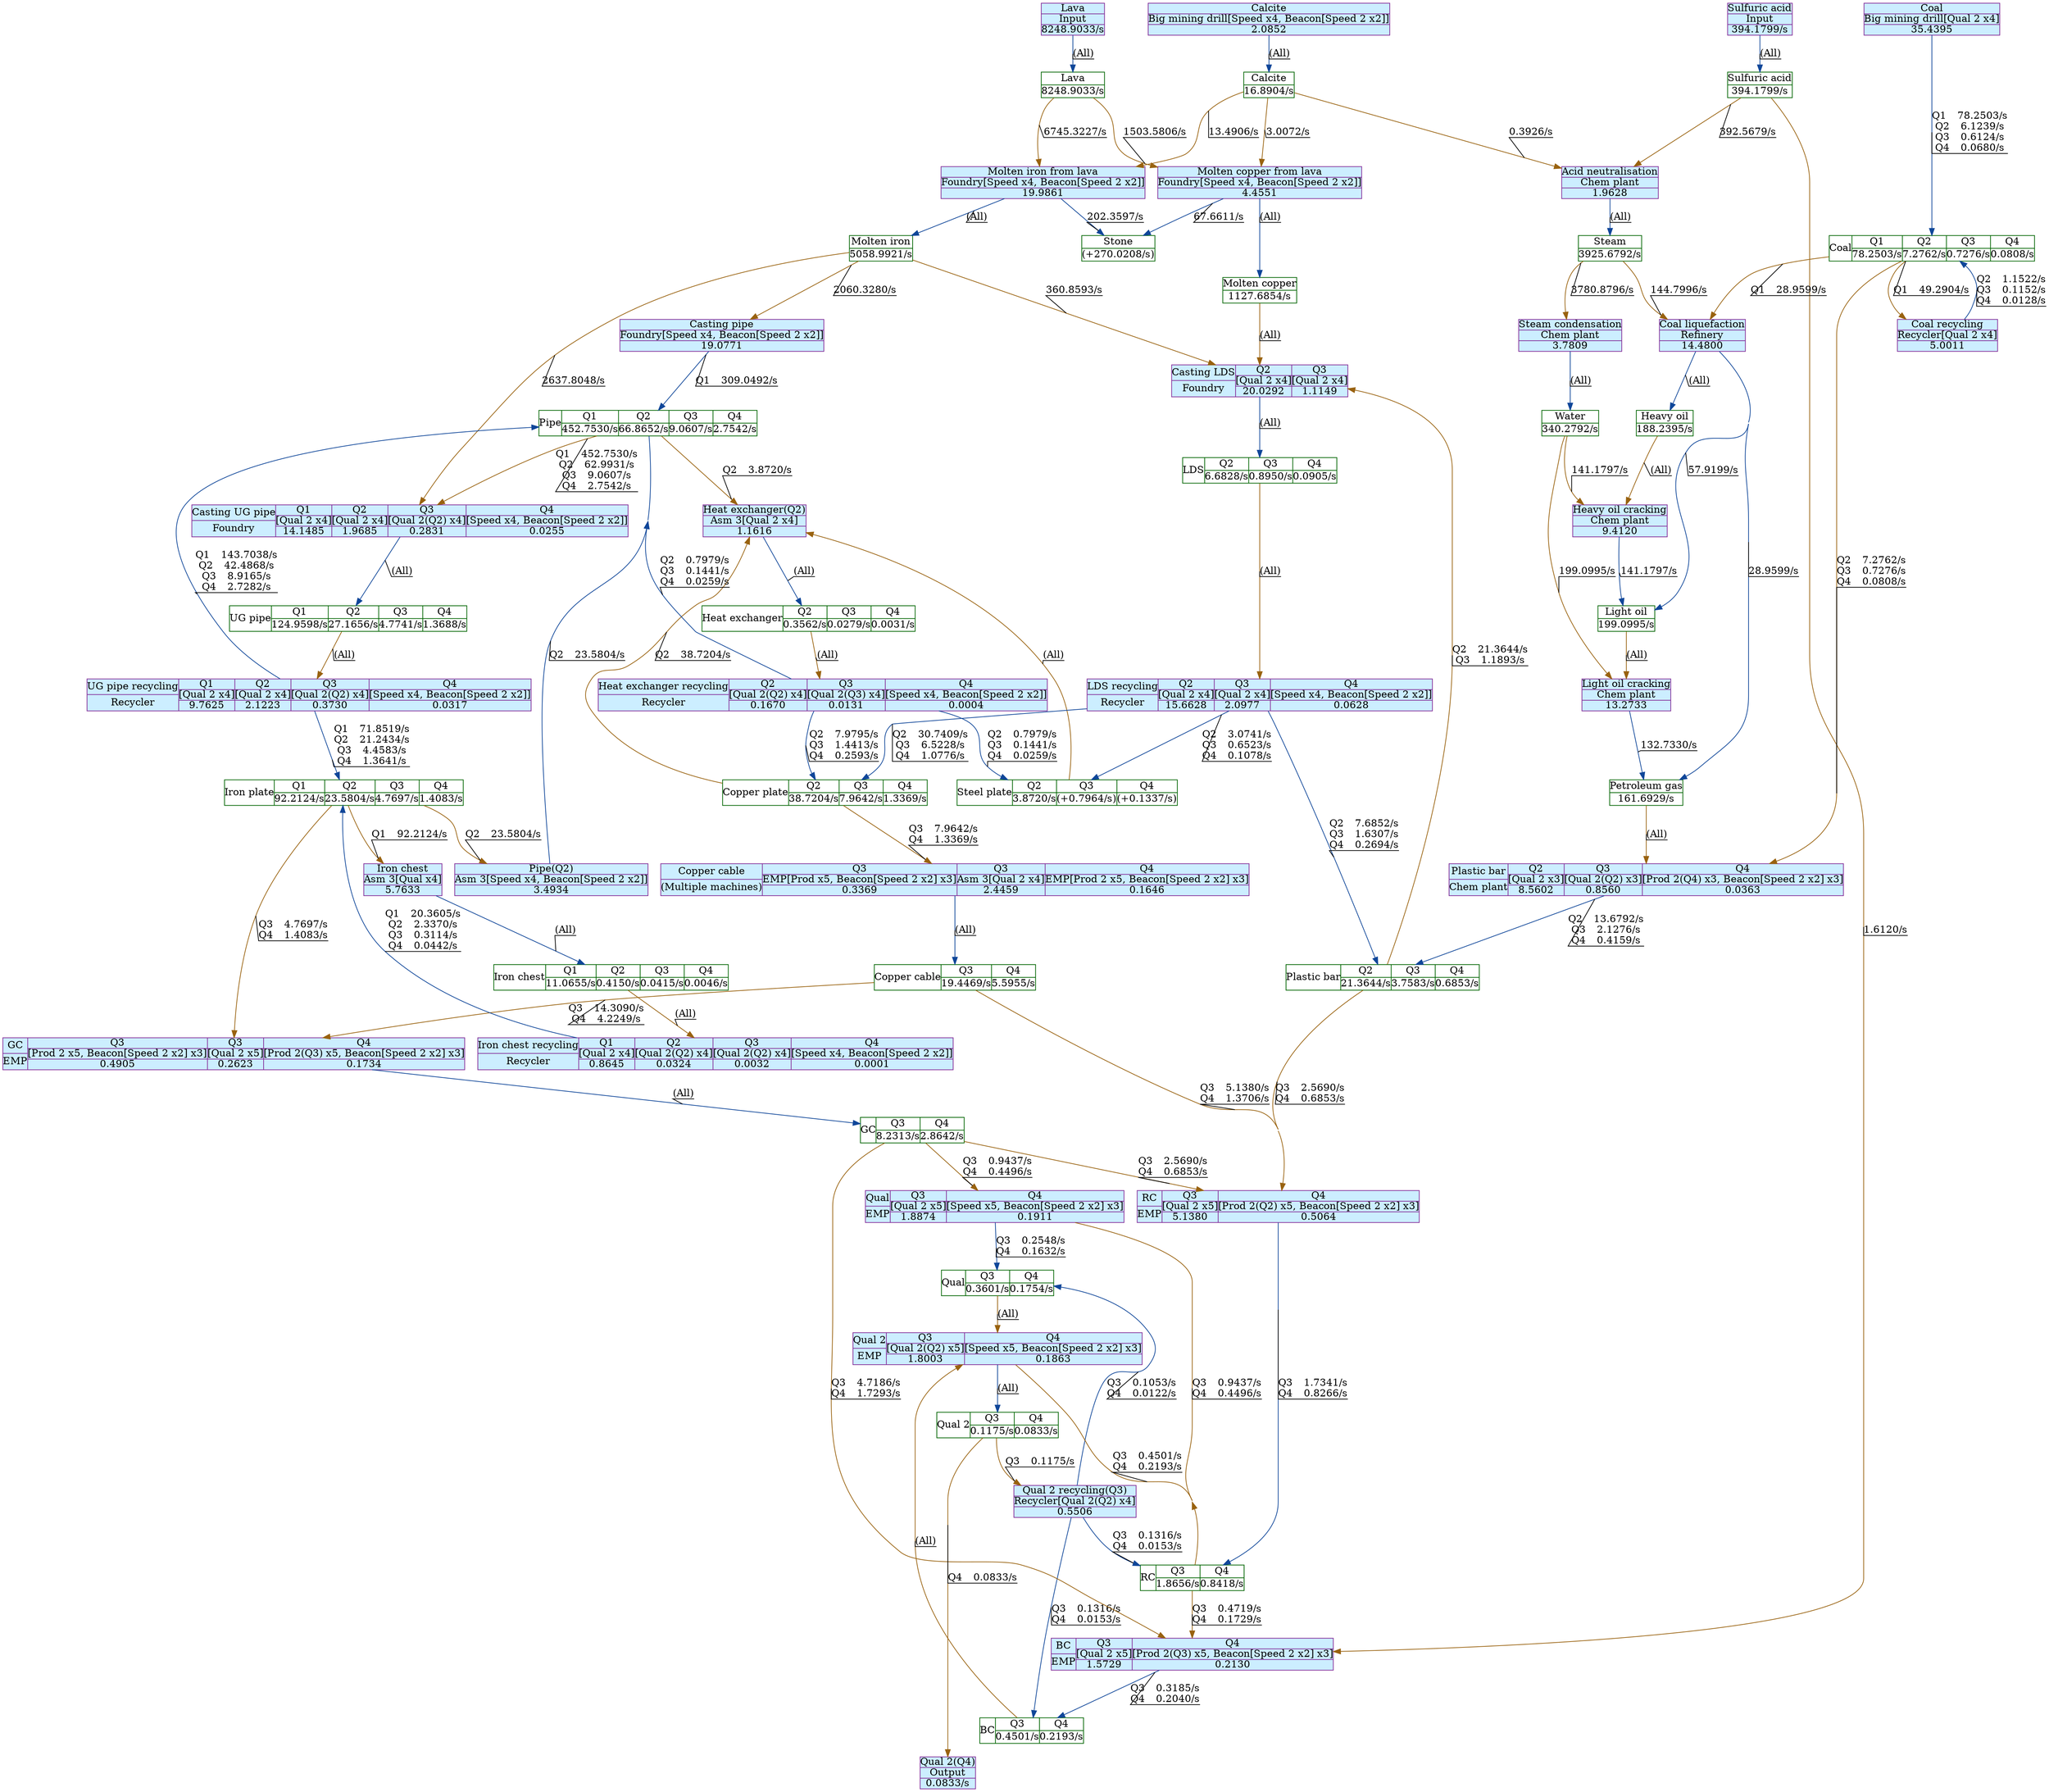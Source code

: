 digraph {
    layout="dot"
    concentrate=true
    node [shape="record"; margin=0]
    edge [decorate=true]
    0 [color="#006400"; label="{Molten iron|5058.9921/s}"]
    1 [color="#006400"; label="{Petroleum gas|161.6929/s}"]
    2 [color="#006400"; label="{Calcite|16.8904/s}"]
    3 [color="#006400"; label="{Steam|3925.6792/s}"]
    4 [color="#006400"; label="{Sulfuric acid|394.1799/s}"]
    5 [color="#006400"; label="{Molten copper|1127.6854/s}"]
    6 [color="#006400"; label="{Stone|(+270.0208/s)}"]
    7 [color="#006400"; label="{Lava|8248.9033/s}"]
    8 [color="#006400"; label="{Heavy oil|188.2395/s}"]
    9 [color="#006400"; label="{Light oil|199.0995/s}"]
    10 [color="#006400"; label="{Water|340.2792/s}"]
    11 [style="filled"; color="#842e99"; fillcolor="#cceeff"; label="{Casting pipe|Foundry[Speed x4, Beacon[Speed 2 x2]]|19.0771}"]
    12 [style="filled"; color="#842e99"; fillcolor="#cceeff"; label="{Acid neutralisation|Chem plant|1.9628}"]
    13 [style="filled"; color="#842e99"; fillcolor="#cceeff"; label="{Molten copper from lava|Foundry[Speed x4, Beacon[Speed 2 x2]]|4.4551}"]
    14 [style="filled"; color="#842e99"; fillcolor="#cceeff"; label="{Coal|Big mining drill[Qual 2 x4]|35.4395}"]
    15 [style="filled"; color="#842e99"; fillcolor="#cceeff"; label="{Molten iron from lava|Foundry[Speed x4, Beacon[Speed 2 x2]]|19.9861}"]
    16 [style="filled"; color="#842e99"; fillcolor="#cceeff"; label="{Qual 2(Q4)|Output|0.0833/s}"]
    17 [style="filled"; color="#842e99"; fillcolor="#cceeff"; label="{Qual 2 recycling(Q3)|Recycler[Qual 2(Q2) x4]|0.5506}"]
    18 [style="filled"; color="#842e99"; fillcolor="#cceeff"; label="{Heat exchanger(Q2)|Asm 3[Qual 2 x4]|1.1616}"]
    19 [style="filled"; color="#842e99"; fillcolor="#cceeff"; label="{Coal liquefaction|Refinery|14.4800}"]
    20 [style="filled"; color="#842e99"; fillcolor="#cceeff"; label="{Sulfuric acid|Input|394.1799/s}"]
    21 [style="filled"; color="#842e99"; fillcolor="#cceeff"; label="{Heavy oil cracking|Chem plant|9.4120}"]
    22 [style="filled"; color="#842e99"; fillcolor="#cceeff"; label="{Steam condensation|Chem plant|3.7809}"]
    23 [style="filled"; color="#842e99"; fillcolor="#cceeff"; label="{Lava|Input|8248.9033/s}"]
    24 [style="filled"; color="#842e99"; fillcolor="#cceeff"; label="{Light oil cracking|Chem plant|13.2733}"]
    25 [style="filled"; color="#842e99"; fillcolor="#cceeff"; label="{Pipe(Q2)|Asm 3[Speed x4, Beacon[Speed 2 x2]]|3.4934}"]
    26 [style="filled"; color="#842e99"; fillcolor="#cceeff"; label="{Coal recycling|Recycler[Qual 2 x4]|5.0011}"]
    27 [style="filled"; color="#842e99"; fillcolor="#cceeff"; label="{Iron chest|Asm 3[Qual x4]|5.7633}"]
    28 [style="filled"; color="#842e99"; fillcolor="#cceeff"; label="{Calcite|Big mining drill[Speed x4, Beacon[Speed 2 x2]]|2.0852}"]
    29 [color="#006400"; label="{RC}|{Q3|1.8656/s}|{Q4|0.8418/s}"]
    30 [color="#006400"; label="{GC}|{Q3|8.2313/s}|{Q4|2.8642/s}"]
    31 [color="#006400"; label="{Qual}|{Q3|0.3601/s}|{Q4|0.1754/s}"]
    32 [color="#006400"; label="{Pipe}|{Q1|452.7530/s}|{Q2|66.8652/s}|{Q3|9.0607/s}|{Q4|2.7542/s}"]
    33 [color="#006400"; label="{Copper cable}|{Q3|19.4469/s}|{Q4|5.5955/s}"]
    34 [color="#006400"; label="{Iron plate}|{Q1|92.2124/s}|{Q2|23.5804/s}|{Q3|4.7697/s}|{Q4|1.4083/s}"]
    35 [color="#006400"; label="{UG pipe}|{Q1|124.9598/s}|{Q2|27.1656/s}|{Q3|4.7741/s}|{Q4|1.3688/s}"]
    36 [color="#006400"; label="{Plastic bar}|{Q2|21.3644/s}|{Q3|3.7583/s}|{Q4|0.6853/s}"]
    37 [color="#006400"; label="{Coal}|{Q1|78.2503/s}|{Q2|7.2762/s}|{Q3|0.7276/s}|{Q4|0.0808/s}"]
    38 [color="#006400"; label="{LDS}|{Q2|6.6828/s}|{Q3|0.8950/s}|{Q4|0.0905/s}"]
    39 [color="#006400"; label="{Copper plate}|{Q2|38.7204/s}|{Q3|7.9642/s}|{Q4|1.3369/s}"]
    40 [color="#006400"; label="{Steel plate}|{Q2|3.8720/s}|{Q3|(+0.7964/s)}|{Q4|(+0.1337/s)}"]
    41 [color="#006400"; label="{Heat exchanger}|{Q2|0.3562/s}|{Q3|0.0279/s}|{Q4|0.0031/s}"]
    42 [color="#006400"; label="{Iron chest}|{Q1|11.0655/s}|{Q2|0.4150/s}|{Q3|0.0415/s}|{Q4|0.0046/s}"]
    43 [color="#006400"; label="{Qual 2}|{Q3|0.1175/s}|{Q4|0.0833/s}"]
    44 [color="#006400"; label="{BC}|{Q3|0.4501/s}|{Q4|0.2193/s}"]
    45 [style="filled"; color="#842e99"; fillcolor="#cceeff"; label="{Qual|EMP}|{Q3|[Qual 2 x5]|1.8874}|{Q4|[Speed x5, Beacon[Speed 2 x2] x3]|0.1911}"; shape="record"]
    46 [style="filled"; color="#842e99"; fillcolor="#cceeff"; label="{GC|EMP}|{Q3|[Prod 2 x5, Beacon[Speed 2 x2] x3]|0.4905}|{Q3|[Qual 2 x5]|0.2623}|{Q4|[Prod 2(Q3) x5, Beacon[Speed 2 x2] x3]|0.1734}"; shape="record"]
    47 [style="filled"; color="#842e99"; fillcolor="#cceeff"; label="{Casting UG pipe|Foundry}|{Q1|[Qual 2 x4]|14.1485}|{Q2|[Qual 2 x4]|1.9685}|{Q3|[Qual 2(Q2) x4]|0.2831}|{Q4|[Speed x4, Beacon[Speed 2 x2]]|0.0255}"; shape="record"]
    48 [style="filled"; color="#842e99"; fillcolor="#cceeff"; label="{Plastic bar|Chem plant}|{Q2|[Qual 2 x3]|8.5602}|{Q3|[Qual 2(Q2) x3]|0.8560}|{Q4|[Prod 2(Q4) x3, Beacon[Speed 2 x2] x3]|0.0363}"; shape="record"]
    49 [style="filled"; color="#842e99"; fillcolor="#cceeff"; label="{Casting LDS|Foundry}|{Q2|[Qual 2 x4]|20.0292}|{Q3|[Qual 2 x4]|1.1149}"; shape="record"]
    50 [style="filled"; color="#842e99"; fillcolor="#cceeff"; label="{UG pipe recycling|Recycler}|{Q1|[Qual 2 x4]|9.7625}|{Q2|[Qual 2 x4]|2.1223}|{Q3|[Qual 2(Q2) x4]|0.3730}|{Q4|[Speed x4, Beacon[Speed 2 x2]]|0.0317}"; shape="record"]
    51 [style="filled"; color="#842e99"; fillcolor="#cceeff"; label="{RC|EMP}|{Q3|[Qual 2 x5]|5.1380}|{Q4|[Prod 2(Q2) x5, Beacon[Speed 2 x2] x3]|0.5064}"; shape="record"]
    52 [style="filled"; color="#842e99"; fillcolor="#cceeff"; label="{Heat exchanger recycling|Recycler}|{Q2|[Qual 2(Q2) x4]|0.1670}|{Q3|[Qual 2(Q3) x4]|0.0131}|{Q4|[Speed x4, Beacon[Speed 2 x2]]|0.0004}"; shape="record"]
    53 [style="filled"; color="#842e99"; fillcolor="#cceeff"; label="{Iron chest recycling|Recycler}|{Q1|[Qual 2 x4]|0.8645}|{Q2|[Qual 2(Q2) x4]|0.0324}|{Q3|[Qual 2(Q2) x4]|0.0032}|{Q4|[Speed x4, Beacon[Speed 2 x2]]|0.0001}"; shape="record"]
    54 [style="filled"; color="#842e99"; fillcolor="#cceeff"; label="{BC|EMP}|{Q3|[Qual 2 x5]|1.5729}|{Q4|[Prod 2(Q3) x5, Beacon[Speed 2 x2] x3]|0.2130}"; shape="record"]
    55 [style="filled"; color="#842e99"; fillcolor="#cceeff"; label="{LDS recycling|Recycler}|{Q2|[Qual 2 x4]|15.6628}|{Q3|[Qual 2 x4]|2.0977}|{Q4|[Speed x4, Beacon[Speed 2 x2]]|0.0628}"; shape="record"]
    56 [style="filled"; color="#842e99"; fillcolor="#cceeff"; label="{Copper cable|(Multiple machines)}|{Q3|EMP[Prod x5, Beacon[Speed 2 x2] x3]|0.3369}|{Q3|Asm 3[Qual 2 x4]|2.4459}|{Q4|EMP[Prod 2 x5, Beacon[Speed 2 x2] x3]|0.1646}"; shape="record"]
    57 [style="filled"; color="#842e99"; fillcolor="#cceeff"; label="{Qual 2|EMP}|{Q3|[Qual 2(Q2) x5]|1.8003}|{Q4|[Speed x5, Beacon[Speed 2 x2] x3]|0.1863}"; shape="record"]
    0 -> 11 [color="#99620f"; label="2060.3280/s
"]
    0 -> 47 [color="#99620f"; label="2637.8048/s
"]
    0 -> 49 [color="#99620f"; label="360.8593/s
"]
    1 -> 48 [color="#99620f"; label="(All)"]
    2 -> 12 [color="#99620f"; label="0.3926/s
"]
    2 -> 13 [color="#99620f"; label="3.0072/s
"]
    2 -> 15 [color="#99620f"; label="13.4906/s
"]
    3 -> 19 [color="#99620f"; label="144.7996/s
"]
    3 -> 22 [color="#99620f"; label="3780.8796/s
"]
    4 -> 12 [color="#99620f"; label="392.5679/s
"]
    4 -> 54 [color="#99620f"; label="1.6120/s
"]
    5 -> 49 [color="#99620f"; label="(All)"]
    7 -> 13 [color="#99620f"; label="1503.5806/s
"]
    7 -> 15 [color="#99620f"; label="6745.3227/s
"]
    8 -> 21 [color="#99620f"; label="(All)"]
    9 -> 24 [color="#99620f"; label="(All)"]
    10 -> 21 [color="#99620f"; label="141.1797/s
"]
    10 -> 24 [color="#99620f"; label="199.0995/s
"]
    11 -> 32 [color="#0f4699"; label="Q1	309.0492/s
"]
    12 -> 3 [color="#0f4699"; label="(All)"]
    13 -> 5 [color="#0f4699"; label="(All)"]
    13 -> 6 [color="#0f4699"; label="67.6611/s
"]
    14 -> 37 [color="#0f4699"; label="Q1	78.2503/s
Q2	6.1239/s
Q3	0.6124/s
Q4	0.0680/s
"]
    15 -> 0 [color="#0f4699"; label="(All)"]
    15 -> 6 [color="#0f4699"; label="202.3597/s
"]
    17 -> 29 [color="#0f4699"; label="Q3	0.1316/s
Q4	0.0153/s
"]
    17 -> 31 [color="#0f4699"; label="Q3	0.1053/s
Q4	0.0122/s
"]
    17 -> 44 [color="#0f4699"; label="Q3	0.1316/s
Q4	0.0153/s
"]
    18 -> 41 [color="#0f4699"; label="(All)"]
    19 -> 8 [color="#0f4699"; label="(All)"]
    19 -> 9 [color="#0f4699"; label="57.9199/s
"]
    19 -> 1 [color="#0f4699"; label="28.9599/s
"]
    20 -> 4 [color="#0f4699"; label="(All)"]
    21 -> 9 [color="#0f4699"; label="141.1797/s
"]
    22 -> 10 [color="#0f4699"; label="(All)"]
    23 -> 7 [color="#0f4699"; label="(All)"]
    24 -> 1 [color="#0f4699"; label="132.7330/s
"]
    25 -> 32 [color="#0f4699"; label="Q2	23.5804/s
"]
    26 -> 37 [color="#0f4699"; label="Q2	1.1522/s
Q3	0.1152/s
Q4	0.0128/s
"]
    27 -> 42 [color="#0f4699"; label="(All)"]
    28 -> 2 [color="#0f4699"; label="(All)"]
    29 -> 45 [color="#99620f"; label="Q3	0.9437/s
Q4	0.4496/s
"]
    29 -> 54 [color="#99620f"; label="Q3	0.4719/s
Q4	0.1729/s
"]
    29 -> 57 [color="#99620f"; label="Q3	0.4501/s
Q4	0.2193/s
"]
    30 -> 45 [color="#99620f"; label="Q3	0.9437/s
Q4	0.4496/s
"]
    30 -> 51 [color="#99620f"; label="Q3	2.5690/s
Q4	0.6853/s
"]
    30 -> 54 [color="#99620f"; label="Q3	4.7186/s
Q4	1.7293/s
"]
    31 -> 57 [color="#99620f"; label="(All)"]
    32 -> 18 [color="#99620f"; label="Q2	3.8720/s
"]
    32 -> 47 [color="#99620f"; label="Q1	452.7530/s
Q2	62.9931/s
Q3	9.0607/s
Q4	2.7542/s
"]
    33 -> 46 [color="#99620f"; label="Q3	14.3090/s
Q4	4.2249/s
"]
    33 -> 51 [color="#99620f"; label="Q3	5.1380/s
Q4	1.3706/s
"]
    34 -> 25 [color="#99620f"; label="Q2	23.5804/s
"]
    34 -> 27 [color="#99620f"; label="Q1	92.2124/s
"]
    34 -> 46 [color="#99620f"; label="Q3	4.7697/s
Q4	1.4083/s
"]
    35 -> 50 [color="#99620f"; label="(All)"]
    36 -> 49 [color="#99620f"; label="Q2	21.3644/s
Q3	1.1893/s
"]
    36 -> 51 [color="#99620f"; label="Q3	2.5690/s
Q4	0.6853/s
"]
    37 -> 19 [color="#99620f"; label="Q1	28.9599/s
"]
    37 -> 26 [color="#99620f"; label="Q1	49.2904/s
"]
    37 -> 48 [color="#99620f"; label="Q2	7.2762/s
Q3	0.7276/s
Q4	0.0808/s
"]
    38 -> 55 [color="#99620f"; label="(All)"]
    39 -> 18 [color="#99620f"; label="Q2	38.7204/s
"]
    39 -> 56 [color="#99620f"; label="Q3	7.9642/s
Q4	1.3369/s
"]
    40 -> 18 [color="#99620f"; label="(All)"]
    41 -> 52 [color="#99620f"; label="(All)"]
    42 -> 53 [color="#99620f"; label="(All)"]
    43 -> 16 [color="#99620f"; label="Q4	0.0833/s
"]
    43 -> 17 [color="#99620f"; label="Q3	0.1175/s
"]
    44 -> 57 [color="#99620f"; label="(All)"]
    45 -> 31 [color="#0f4699"; label="Q3	0.2548/s
Q4	0.1632/s
"]
    46 -> 30 [color="#0f4699"; label="(All)"]
    47 -> 35 [color="#0f4699"; label="(All)"]
    48 -> 36 [color="#0f4699"; label="Q2	13.6792/s
Q3	2.1276/s
Q4	0.4159/s
"]
    49 -> 38 [color="#0f4699"; label="(All)"]
    50 -> 32 [color="#0f4699"; label="Q1	143.7038/s
Q2	42.4868/s
Q3	8.9165/s
Q4	2.7282/s
"]
    50 -> 34 [color="#0f4699"; label="Q1	71.8519/s
Q2	21.2434/s
Q3	4.4583/s
Q4	1.3641/s
"]
    51 -> 29 [color="#0f4699"; label="Q3	1.7341/s
Q4	0.8266/s
"]
    52 -> 32 [color="#0f4699"; label="Q2	0.7979/s
Q3	0.1441/s
Q4	0.0259/s
"]
    52 -> 39 [color="#0f4699"; label="Q2	7.9795/s
Q3	1.4413/s
Q4	0.2593/s
"]
    52 -> 40 [color="#0f4699"; label="Q2	0.7979/s
Q3	0.1441/s
Q4	0.0259/s
"]
    53 -> 34 [color="#0f4699"; label="Q1	20.3605/s
Q2	2.3370/s
Q3	0.3114/s
Q4	0.0442/s
"]
    54 -> 44 [color="#0f4699"; label="Q3	0.3185/s
Q4	0.2040/s
"]
    55 -> 36 [color="#0f4699"; label="Q2	7.6852/s
Q3	1.6307/s
Q4	0.2694/s
"]
    55 -> 39 [color="#0f4699"; label="Q2	30.7409/s
Q3	6.5228/s
Q4	1.0776/s
"]
    55 -> 40 [color="#0f4699"; label="Q2	3.0741/s
Q3	0.6523/s
Q4	0.1078/s
"]
    56 -> 33 [color="#0f4699"; label="(All)"]
    57 -> 43 [color="#0f4699"; label="(All)"]
    subgraph {
        rank="source"
        14
        20
        23
        28
    }
    subgraph {
        rank="sink"
        16
    }
}
